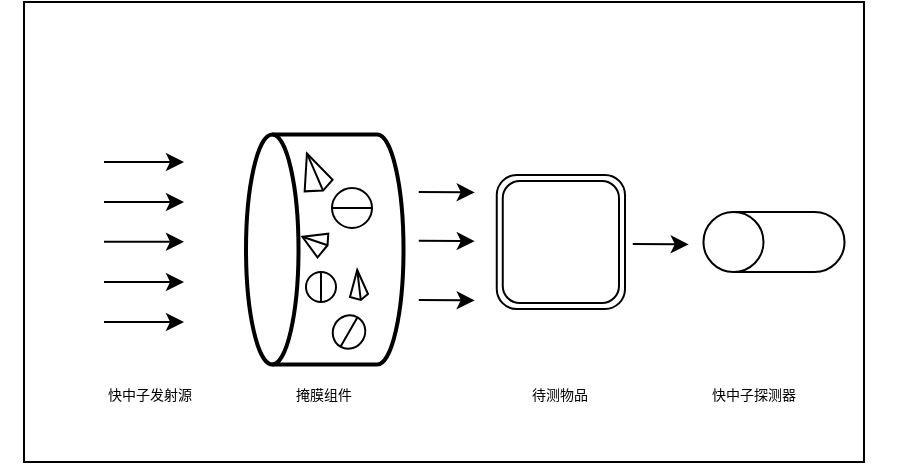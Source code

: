 <mxfile version="22.1.12" type="github">
  <diagram name="Page-1" id="-1JMlEwGhdC_pAs3ZivB">
    <mxGraphModel dx="-291" dy="295" grid="1" gridSize="10" guides="1" tooltips="1" connect="1" arrows="1" fold="1" page="1" pageScale="1" pageWidth="850" pageHeight="1100" math="0" shadow="0">
      <root>
        <mxCell id="0" />
        <mxCell id="1" parent="0" />
        <mxCell id="R6d2Y43406M28wxypKgB-4" value="" style="rounded=0;whiteSpace=wrap;html=1;fillColor=none;verticalAlign=top;horizontal=1;" vertex="1" parent="1">
          <mxGeometry x="890" y="820" width="420" height="230" as="geometry" />
        </mxCell>
        <mxCell id="R6d2Y43406M28wxypKgB-3" value="" style="strokeWidth=2;html=1;shape=mxgraph.flowchart.database;whiteSpace=wrap;rotation=-90;" vertex="1" parent="1">
          <mxGeometry x="982.88" y="904.38" width="115" height="78.75" as="geometry" />
        </mxCell>
        <mxCell id="R6d2Y43406M28wxypKgB-6" value="" style="endArrow=classic;html=1;rounded=0;exitX=0.028;exitY=0.3;exitDx=0;exitDy=0;exitPerimeter=0;" edge="1" parent="1">
          <mxGeometry width="50" height="50" relative="1" as="geometry">
            <mxPoint x="930" y="920" as="sourcePoint" />
            <mxPoint x="970" y="920" as="targetPoint" />
          </mxGeometry>
        </mxCell>
        <mxCell id="R6d2Y43406M28wxypKgB-7" value="" style="endArrow=classic;html=1;rounded=0;exitX=0.028;exitY=0.3;exitDx=0;exitDy=0;exitPerimeter=0;" edge="1" parent="1">
          <mxGeometry width="50" height="50" relative="1" as="geometry">
            <mxPoint x="930" y="939.9" as="sourcePoint" />
            <mxPoint x="970" y="939.9" as="targetPoint" />
          </mxGeometry>
        </mxCell>
        <mxCell id="R6d2Y43406M28wxypKgB-8" value="" style="endArrow=classic;html=1;rounded=0;exitX=0.028;exitY=0.3;exitDx=0;exitDy=0;exitPerimeter=0;" edge="1" parent="1">
          <mxGeometry width="50" height="50" relative="1" as="geometry">
            <mxPoint x="930" y="960" as="sourcePoint" />
            <mxPoint x="970" y="960" as="targetPoint" />
          </mxGeometry>
        </mxCell>
        <mxCell id="R6d2Y43406M28wxypKgB-9" value="" style="endArrow=classic;html=1;rounded=0;exitX=0.028;exitY=0.3;exitDx=0;exitDy=0;exitPerimeter=0;" edge="1" parent="1">
          <mxGeometry width="50" height="50" relative="1" as="geometry">
            <mxPoint x="930" y="980" as="sourcePoint" />
            <mxPoint x="970" y="980" as="targetPoint" />
          </mxGeometry>
        </mxCell>
        <mxCell id="R6d2Y43406M28wxypKgB-11" value="&lt;font style=&quot;font-size: 7px;&quot;&gt;掩膜组件&lt;/font&gt;" style="text;html=1;strokeColor=none;fillColor=none;align=center;verticalAlign=middle;whiteSpace=wrap;rounded=0;" vertex="1" parent="1">
          <mxGeometry x="965.38" y="1000" width="150" height="30" as="geometry" />
        </mxCell>
        <mxCell id="R6d2Y43406M28wxypKgB-14" value="" style="verticalLabelPosition=bottom;verticalAlign=top;html=1;shape=mxgraph.basic.pyramid;dx1=0.4;dx2=0.6;dy1=0.9;dy2=0.8;rotation=-15;" vertex="1" parent="1">
          <mxGeometry x="1028" y="895" width="15" height="20" as="geometry" />
        </mxCell>
        <mxCell id="R6d2Y43406M28wxypKgB-15" value="" style="verticalLabelPosition=bottom;verticalAlign=top;html=1;shape=mxgraph.basic.pyramid;dx1=0.4;dx2=0.6;dy1=0.9;dy2=0.8;rotation=-60;" vertex="1" parent="1">
          <mxGeometry x="1029" y="933" width="13" height="13" as="geometry" />
        </mxCell>
        <mxCell id="R6d2Y43406M28wxypKgB-16" value="" style="verticalLabelPosition=bottom;verticalAlign=top;html=1;shape=mxgraph.basic.pyramid;dx1=0.4;dx2=0.6;dy1=0.9;dy2=0.8;" vertex="1" parent="1">
          <mxGeometry x="1053" y="954" width="9" height="15" as="geometry" />
        </mxCell>
        <mxCell id="R6d2Y43406M28wxypKgB-17" value="" style="shape=lineEllipse;perimeter=ellipsePerimeter;whiteSpace=wrap;html=1;backgroundOutline=1;" vertex="1" parent="1">
          <mxGeometry x="1044" y="913" width="20" height="20" as="geometry" />
        </mxCell>
        <mxCell id="R6d2Y43406M28wxypKgB-18" value="" style="shape=lineEllipse;perimeter=ellipsePerimeter;whiteSpace=wrap;html=1;backgroundOutline=1;rotation=-60;" vertex="1" parent="1">
          <mxGeometry x="1044" y="977" width="17" height="16" as="geometry" />
        </mxCell>
        <mxCell id="R6d2Y43406M28wxypKgB-19" value="" style="shape=lineEllipse;perimeter=ellipsePerimeter;whiteSpace=wrap;html=1;backgroundOutline=1;direction=south;" vertex="1" parent="1">
          <mxGeometry x="1031" y="955" width="15" height="15" as="geometry" />
        </mxCell>
        <mxCell id="R6d2Y43406M28wxypKgB-23" value="&lt;font style=&quot;font-size: 7px;&quot;&gt;快中子发射源&lt;/font&gt;" style="text;html=1;strokeColor=none;fillColor=none;align=center;verticalAlign=middle;whiteSpace=wrap;rounded=0;" vertex="1" parent="1">
          <mxGeometry x="878" y="1000" width="150" height="30" as="geometry" />
        </mxCell>
        <mxCell id="R6d2Y43406M28wxypKgB-24" value="" style="points=[[0.25,0,0],[0.5,0,0],[0.75,0,0],[1,0.25,0],[1,0.5,0],[1,0.75,0],[0.75,1,0],[0.5,1,0],[0.25,1,0],[0,0.75,0],[0,0.5,0],[0,0.25,0]];shape=mxgraph.bpmn.task;whiteSpace=wrap;rectStyle=rounded;size=10;html=1;container=1;expand=0;collapsible=0;taskMarker=abstract;bpmnShapeType=transaction;" vertex="1" parent="1">
          <mxGeometry x="1126.38" y="906.5" width="64.12" height="67" as="geometry" />
        </mxCell>
        <mxCell id="R6d2Y43406M28wxypKgB-25" value="&lt;font style=&quot;font-size: 7px;&quot;&gt;待测物品&lt;/font&gt;" style="text;html=1;strokeColor=none;fillColor=none;align=center;verticalAlign=middle;whiteSpace=wrap;rounded=0;" vertex="1" parent="1">
          <mxGeometry x="1083.44" y="1000" width="150" height="30" as="geometry" />
        </mxCell>
        <mxCell id="R6d2Y43406M28wxypKgB-27" value="" style="endArrow=classic;html=1;rounded=0;exitX=0.028;exitY=0.3;exitDx=0;exitDy=0;exitPerimeter=0;" edge="1" parent="1">
          <mxGeometry width="50" height="50" relative="1" as="geometry">
            <mxPoint x="1087.38" y="939.4" as="sourcePoint" />
            <mxPoint x="1115.38" y="939.6" as="targetPoint" />
          </mxGeometry>
        </mxCell>
        <mxCell id="R6d2Y43406M28wxypKgB-28" value="" style="endArrow=classic;html=1;rounded=0;exitX=0.028;exitY=0.3;exitDx=0;exitDy=0;exitPerimeter=0;" edge="1" parent="1">
          <mxGeometry width="50" height="50" relative="1" as="geometry">
            <mxPoint x="1087.38" y="969" as="sourcePoint" />
            <mxPoint x="1115.38" y="969.2" as="targetPoint" />
          </mxGeometry>
        </mxCell>
        <mxCell id="R6d2Y43406M28wxypKgB-26" value="" style="endArrow=classic;html=1;rounded=0;exitX=0.028;exitY=0.3;exitDx=0;exitDy=0;exitPerimeter=0;" edge="1" parent="1">
          <mxGeometry width="50" height="50" relative="1" as="geometry">
            <mxPoint x="1087.38" y="915" as="sourcePoint" />
            <mxPoint x="1115.38" y="915.2" as="targetPoint" />
          </mxGeometry>
        </mxCell>
        <mxCell id="R6d2Y43406M28wxypKgB-29" value="" style="endArrow=classic;html=1;rounded=0;exitX=0.028;exitY=0.3;exitDx=0;exitDy=0;exitPerimeter=0;" edge="1" parent="1">
          <mxGeometry width="50" height="50" relative="1" as="geometry">
            <mxPoint x="930" y="900" as="sourcePoint" />
            <mxPoint x="970" y="900" as="targetPoint" />
          </mxGeometry>
        </mxCell>
        <mxCell id="R6d2Y43406M28wxypKgB-34" value="" style="shape=cylinder3;whiteSpace=wrap;html=1;boundedLbl=1;backgroundOutline=1;size=15;rotation=-90;" vertex="1" parent="1">
          <mxGeometry x="1250" y="904.75" width="30" height="70.5" as="geometry" />
        </mxCell>
        <mxCell id="R6d2Y43406M28wxypKgB-38" value="" style="endArrow=classic;html=1;rounded=0;exitX=0.028;exitY=0.3;exitDx=0;exitDy=0;exitPerimeter=0;" edge="1" parent="1">
          <mxGeometry width="50" height="50" relative="1" as="geometry">
            <mxPoint x="1194.38" y="941" as="sourcePoint" />
            <mxPoint x="1222.38" y="941.2" as="targetPoint" />
          </mxGeometry>
        </mxCell>
        <mxCell id="R6d2Y43406M28wxypKgB-39" value="&lt;font style=&quot;font-size: 7px;&quot;&gt;快中子探测器&lt;/font&gt;" style="text;html=1;strokeColor=none;fillColor=none;align=center;verticalAlign=middle;whiteSpace=wrap;rounded=0;" vertex="1" parent="1">
          <mxGeometry x="1180" y="1000" width="150" height="30" as="geometry" />
        </mxCell>
      </root>
    </mxGraphModel>
  </diagram>
</mxfile>
